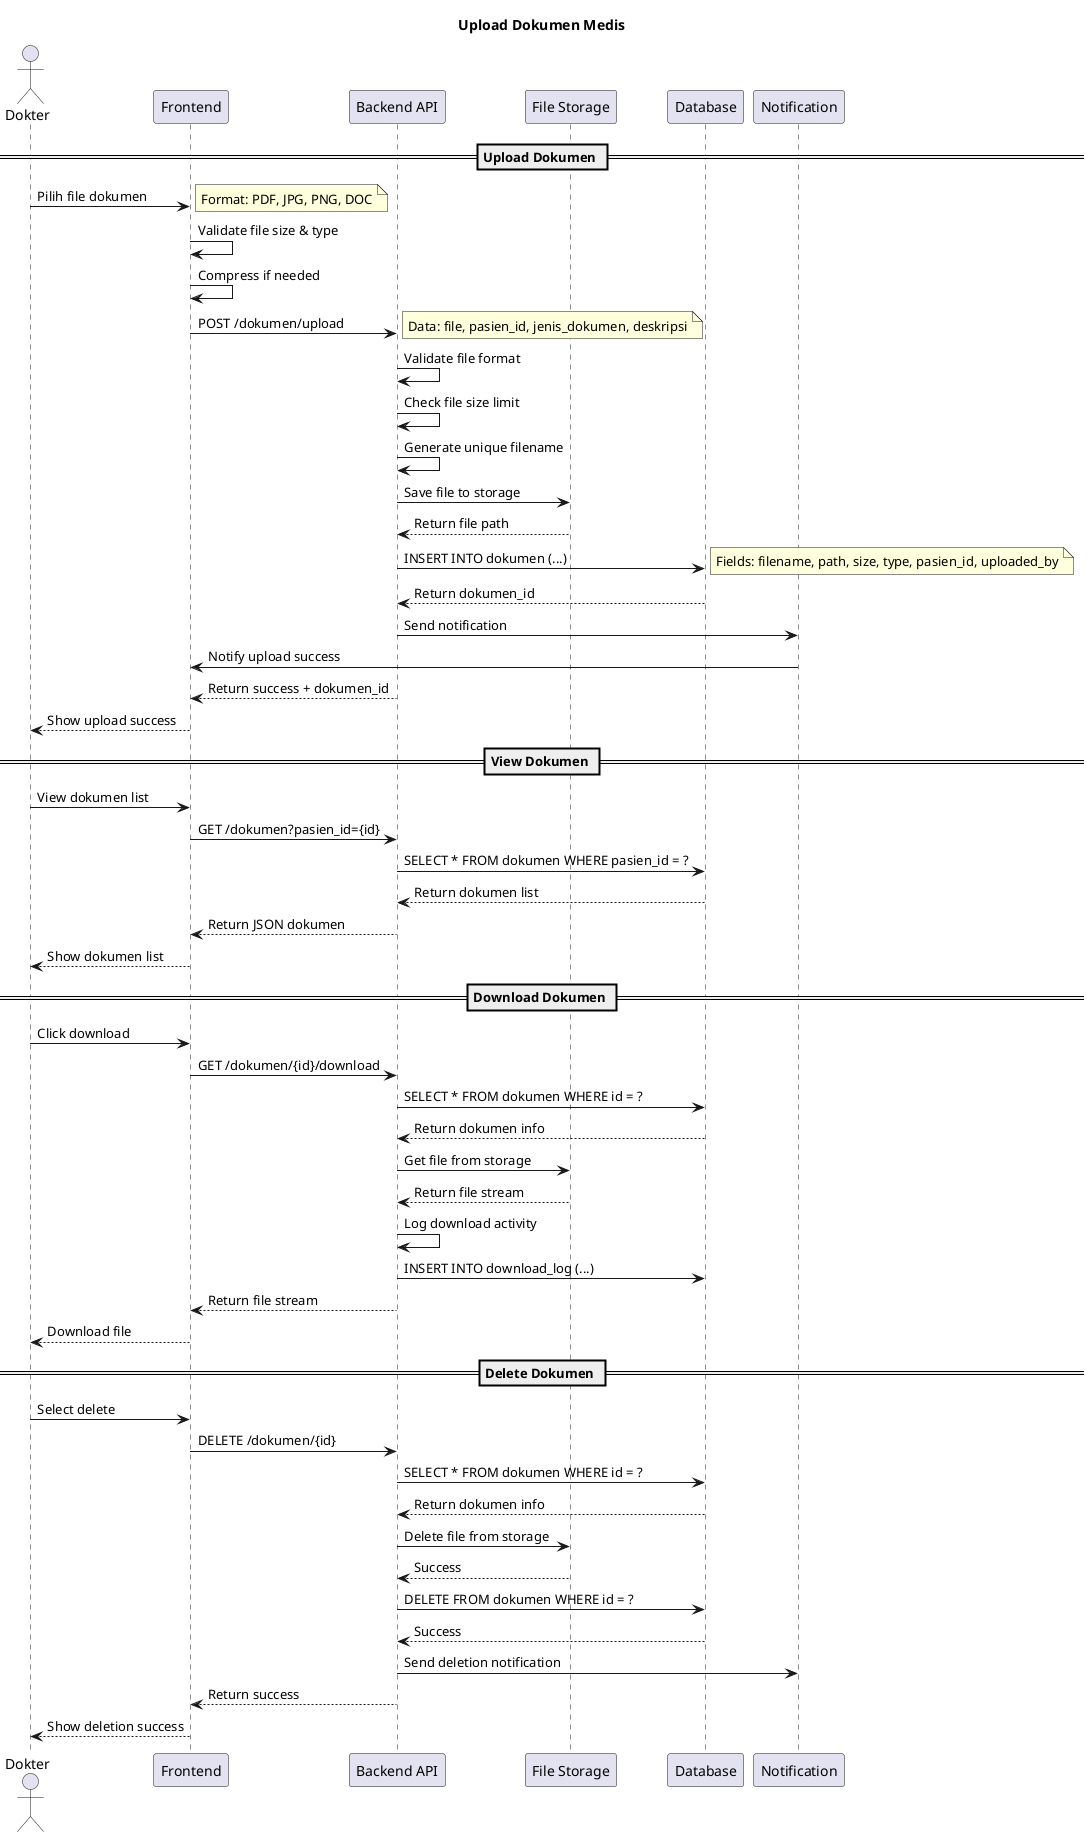 @startuml Sequence Diagram - Upload Dokumen

title Upload Dokumen Medis

actor "Dokter" as dokter
participant "Frontend" as web
participant "Backend API" as api
participant "File Storage" as storage
participant "Database" as db
participant "Notification" as notif

== Upload Dokumen ==
dokter -> web: Pilih file dokumen
note right: Format: PDF, JPG, PNG, DOC

web -> web: Validate file size & type
web -> web: Compress if needed

web -> api: POST /dokumen/upload
note right: Data: file, pasien_id, jenis_dokumen, deskripsi

api -> api: Validate file format
api -> api: Check file size limit
api -> api: Generate unique filename

api -> storage: Save file to storage
storage --> api: Return file path

api -> db: INSERT INTO dokumen (...)
note right: Fields: filename, path, size, type, pasien_id, uploaded_by

db --> api: Return dokumen_id

api -> notif: Send notification
notif -> web: Notify upload success

api --> web: Return success + dokumen_id
web --> dokter: Show upload success

== View Dokumen ==
dokter -> web: View dokumen list
web -> api: GET /dokumen?pasien_id={id}
api -> db: SELECT * FROM dokumen WHERE pasien_id = ?
db --> api: Return dokumen list
api --> web: Return JSON dokumen
web --> dokter: Show dokumen list

== Download Dokumen ==
dokter -> web: Click download
web -> api: GET /dokumen/{id}/download
api -> db: SELECT * FROM dokumen WHERE id = ?
db --> api: Return dokumen info

api -> storage: Get file from storage
storage --> api: Return file stream

api -> api: Log download activity
api -> db: INSERT INTO download_log (...)

api --> web: Return file stream
web --> dokter: Download file

== Delete Dokumen ==
dokter -> web: Select delete
web -> api: DELETE /dokumen/{id}
api -> db: SELECT * FROM dokumen WHERE id = ?
db --> api: Return dokumen info

api -> storage: Delete file from storage
storage --> api: Success

api -> db: DELETE FROM dokumen WHERE id = ?
db --> api: Success

api -> notif: Send deletion notification
api --> web: Return success
web --> dokter: Show deletion success

@enduml
